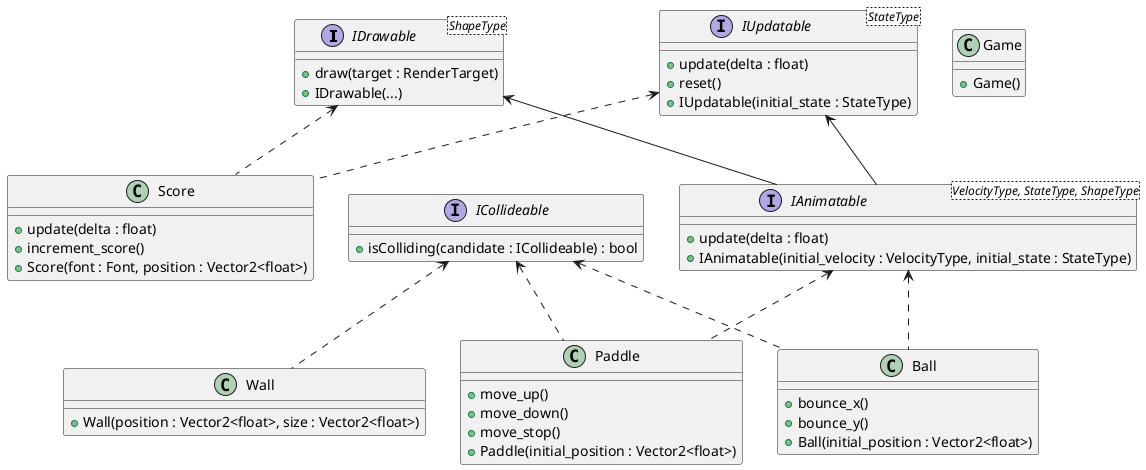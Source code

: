 @startuml

interface IDrawable<ShapeType> {
  +draw(target : RenderTarget)
  +IDrawable(...)
}

interface IUpdatable<StateType> {
  +update(delta : float)
  +reset()
  +IUpdatable(initial_state : StateType)
}

interface IAnimatable<VelocityType, StateType, ShapeType> {
  +update(delta : float)
  +IAnimatable(initial_velocity : VelocityType, initial_state : StateType)
}

interface ICollideable {
  +isColliding(candidate : ICollideable) : bool
}

class Wall {
  +Wall(position : Vector2<float>, size : Vector2<float>)
}

class Score {
  +update(delta : float)
  +increment_score()
  +Score(font : Font, position : Vector2<float>)
}

class Paddle {
  +move_up()
  +move_down()
  +move_stop()
  +Paddle(initial_position : Vector2<float>)
}

class Ball {
  +bounce_x()
  +bounce_y()
  +Ball(initial_position : Vector2<float>)
}

class Game {
  +Game()
}

IUpdatable <-- IAnimatable
IDrawable <-- IAnimatable

ICollideable <.. Wall

IDrawable <.. Score
IUpdatable <.. Score

IAnimatable <.. Paddle
ICollideable <.. Paddle

IAnimatable <.. Ball
ICollideable <.. Ball

@enduml

